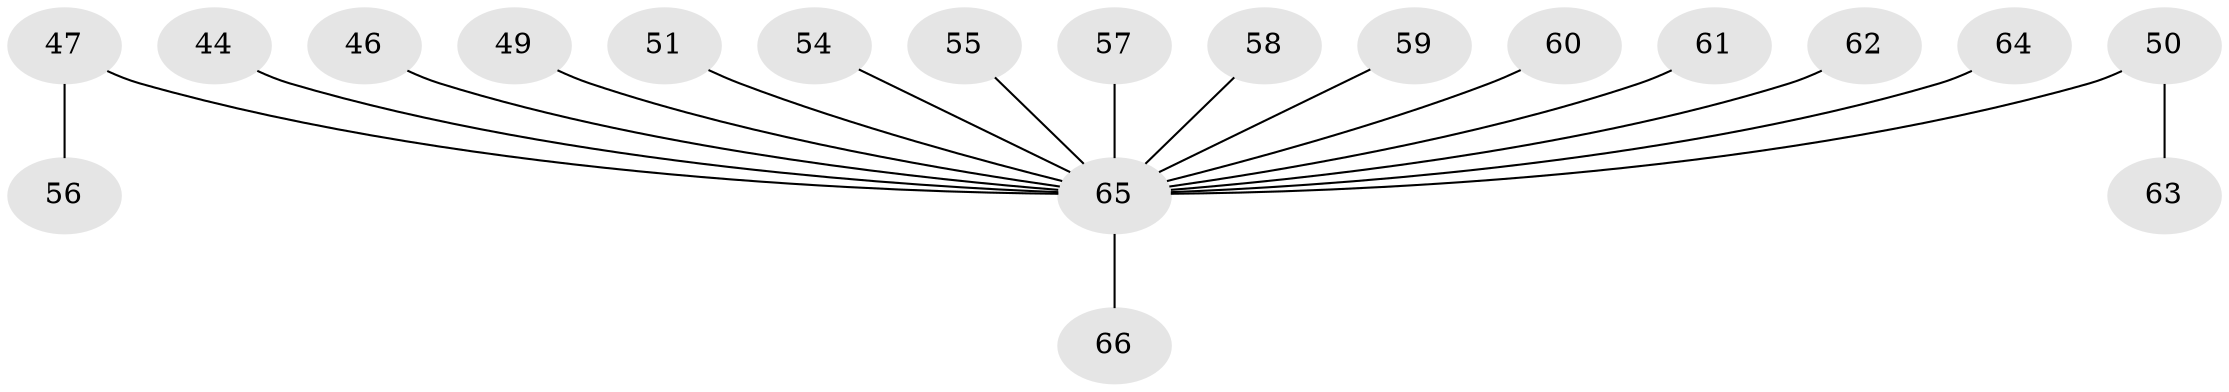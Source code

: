 // original degree distribution, {4: 0.09090909090909091, 8: 0.015151515151515152, 3: 0.16666666666666666, 5: 0.015151515151515152, 2: 0.19696969696969696, 1: 0.5151515151515151}
// Generated by graph-tools (version 1.1) at 2025/56/03/04/25 21:56:14]
// undirected, 19 vertices, 18 edges
graph export_dot {
graph [start="1"]
  node [color=gray90,style=filled];
  44;
  46;
  47;
  49 [super="+7+20+31"];
  50 [super="+17"];
  51;
  54;
  55;
  56;
  57;
  58;
  59;
  60;
  61;
  62;
  63;
  64;
  65 [super="+9+32+5+11+40+13+18+52+19+30+22+27+33+34+45+41+35+36+53+42+43"];
  66;
  44 -- 65;
  46 -- 65;
  47 -- 56;
  47 -- 65;
  49 -- 65;
  50 -- 65;
  50 -- 63;
  51 -- 65;
  54 -- 65;
  55 -- 65;
  57 -- 65;
  58 -- 65;
  59 -- 65;
  60 -- 65;
  61 -- 65;
  62 -- 65;
  64 -- 65;
  65 -- 66;
}
